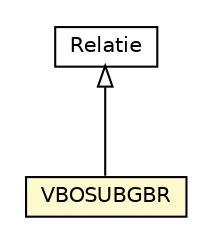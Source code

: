#!/usr/local/bin/dot
#
# Class diagram 
# Generated by UMLGraph version R5_6-24-gf6e263 (http://www.umlgraph.org/)
#

digraph G {
	edge [fontname="Helvetica",fontsize=10,labelfontname="Helvetica",labelfontsize=10];
	node [fontname="Helvetica",fontsize=10,shape=plaintext];
	nodesep=0.25;
	ranksep=0.5;
	// nl.egem.stuf.sector.bg._0204.VBOVraag.VBOSUBGBR
	c232803 [label=<<table title="nl.egem.stuf.sector.bg._0204.VBOVraag.VBOSUBGBR" border="0" cellborder="1" cellspacing="0" cellpadding="2" port="p" bgcolor="lemonChiffon" href="./VBOVraag.VBOSUBGBR.html">
		<tr><td><table border="0" cellspacing="0" cellpadding="1">
<tr><td align="center" balign="center"> VBOSUBGBR </td></tr>
		</table></td></tr>
		</table>>, URL="./VBOVraag.VBOSUBGBR.html", fontname="Helvetica", fontcolor="black", fontsize=10.0];
	// nl.egem.stuf.sector.bg._0204.Relatie
	c233092 [label=<<table title="nl.egem.stuf.sector.bg._0204.Relatie" border="0" cellborder="1" cellspacing="0" cellpadding="2" port="p" href="./Relatie.html">
		<tr><td><table border="0" cellspacing="0" cellpadding="1">
<tr><td align="center" balign="center"> Relatie </td></tr>
		</table></td></tr>
		</table>>, URL="./Relatie.html", fontname="Helvetica", fontcolor="black", fontsize=10.0];
	//nl.egem.stuf.sector.bg._0204.VBOVraag.VBOSUBGBR extends nl.egem.stuf.sector.bg._0204.Relatie
	c233092:p -> c232803:p [dir=back,arrowtail=empty];
}

